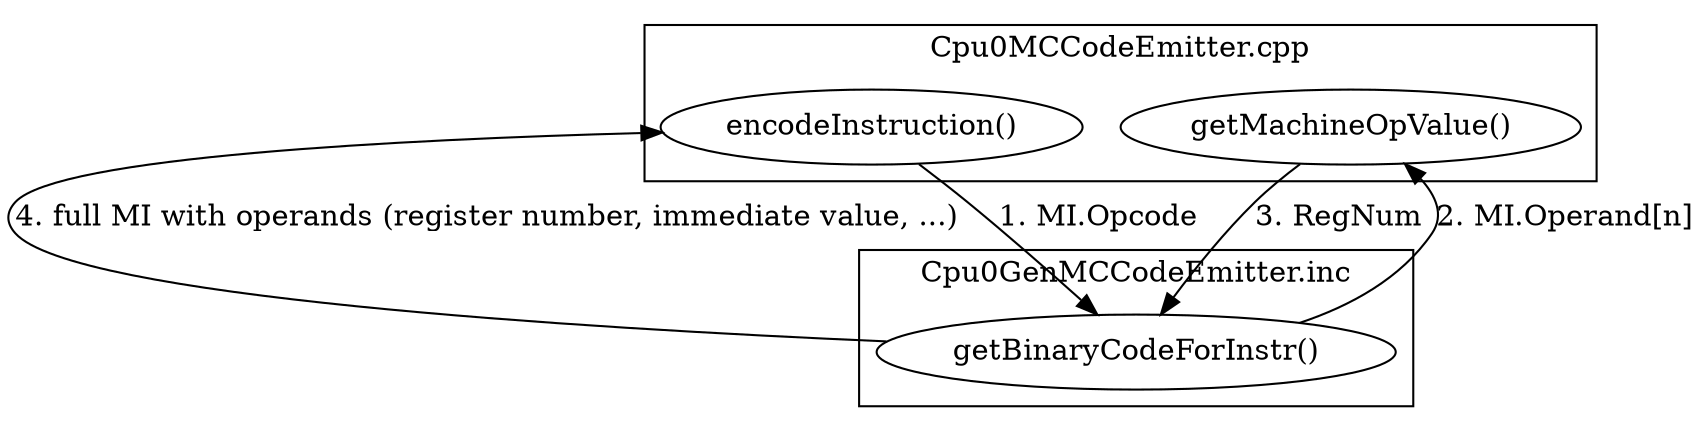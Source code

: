 digraph G {
  rankdir=TB;
  subgraph cluster0 {
    label = "Cpu0MCCodeEmitter.cpp";
    "encodeInstruction()";
    "getMachineOpValue()";
  }
  subgraph cluster1 {
    label = "Cpu0GenMCCodeEmitter.inc";
    "getBinaryCodeForInstr()"
  }
  
  "encodeInstruction()" -> "getBinaryCodeForInstr()" [label="1. MI.Opcode"];
  
  "getBinaryCodeForInstr()" -> "encodeInstruction()"  [label="4. full MI with operands (register number, immediate value, ...)"];
  "getBinaryCodeForInstr()" -> "getMachineOpValue()" [label="2. MI.Operand[n]"];
  
  "getMachineOpValue()" -> "getBinaryCodeForInstr()"  [label="3. RegNum"];
  
//  label = "Figure: DFD flow for instruction encode";
}
  
